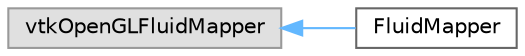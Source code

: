 digraph "Graphical Class Hierarchy"
{
 // LATEX_PDF_SIZE
  bgcolor="transparent";
  edge [fontname=Helvetica,fontsize=10,labelfontname=Helvetica,labelfontsize=10];
  node [fontname=Helvetica,fontsize=10,shape=box,height=0.2,width=0.4];
  rankdir="LR";
  Node0 [id="Node000000",label="vtkOpenGLFluidMapper",height=0.2,width=0.4,color="grey60", fillcolor="#E0E0E0", style="filled",tooltip=" "];
  Node0 -> Node1 [id="edge602_Node000000_Node000001",dir="back",color="steelblue1",style="solid",tooltip=" "];
  Node1 [id="Node000001",label="FluidMapper",height=0.2,width=0.4,color="grey40", fillcolor="white", style="filled",URL="$class_fluid_mapper.html",tooltip=" "];
}

